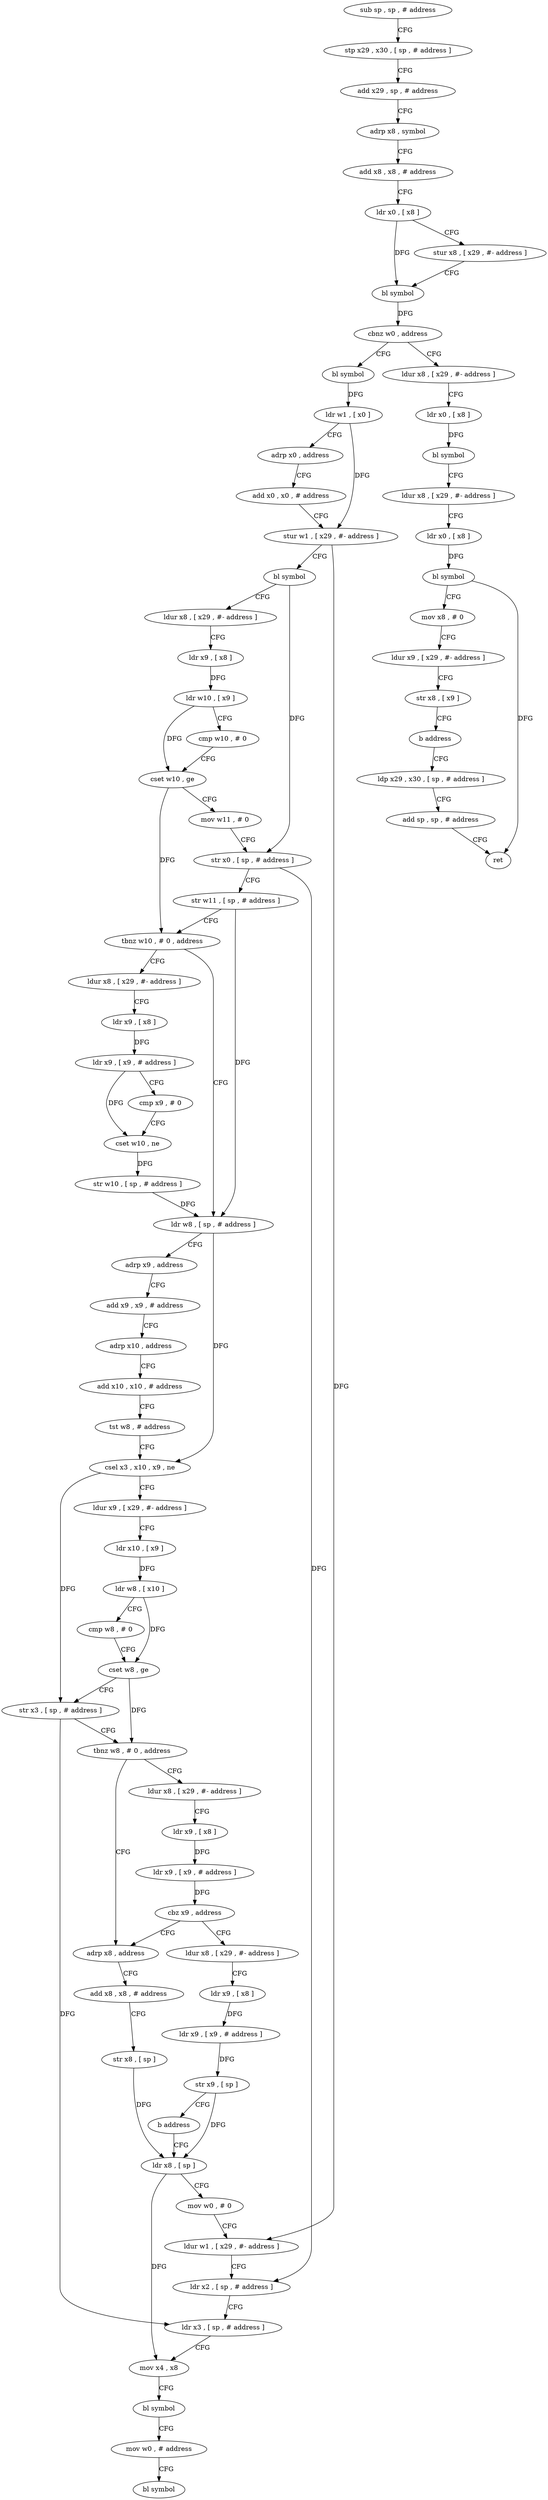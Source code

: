 digraph "func" {
"4246324" [label = "sub sp , sp , # address" ]
"4246328" [label = "stp x29 , x30 , [ sp , # address ]" ]
"4246332" [label = "add x29 , sp , # address" ]
"4246336" [label = "adrp x8 , symbol" ]
"4246340" [label = "add x8 , x8 , # address" ]
"4246344" [label = "ldr x0 , [ x8 ]" ]
"4246348" [label = "stur x8 , [ x29 , #- address ]" ]
"4246352" [label = "bl symbol" ]
"4246356" [label = "cbnz w0 , address" ]
"4246400" [label = "bl symbol" ]
"4246360" [label = "ldur x8 , [ x29 , #- address ]" ]
"4246404" [label = "ldr w1 , [ x0 ]" ]
"4246408" [label = "adrp x0 , address" ]
"4246412" [label = "add x0 , x0 , # address" ]
"4246416" [label = "stur w1 , [ x29 , #- address ]" ]
"4246420" [label = "bl symbol" ]
"4246424" [label = "ldur x8 , [ x29 , #- address ]" ]
"4246428" [label = "ldr x9 , [ x8 ]" ]
"4246432" [label = "ldr w10 , [ x9 ]" ]
"4246436" [label = "cmp w10 , # 0" ]
"4246440" [label = "cset w10 , ge" ]
"4246444" [label = "mov w11 , # 0" ]
"4246448" [label = "str x0 , [ sp , # address ]" ]
"4246452" [label = "str w11 , [ sp , # address ]" ]
"4246456" [label = "tbnz w10 , # 0 , address" ]
"4246484" [label = "ldr w8 , [ sp , # address ]" ]
"4246460" [label = "ldur x8 , [ x29 , #- address ]" ]
"4246364" [label = "ldr x0 , [ x8 ]" ]
"4246368" [label = "bl symbol" ]
"4246372" [label = "ldur x8 , [ x29 , #- address ]" ]
"4246376" [label = "ldr x0 , [ x8 ]" ]
"4246380" [label = "bl symbol" ]
"4246384" [label = "mov x8 , # 0" ]
"4246388" [label = "ldur x9 , [ x29 , #- address ]" ]
"4246392" [label = "str x8 , [ x9 ]" ]
"4246396" [label = "b address" ]
"4246624" [label = "ldp x29 , x30 , [ sp , # address ]" ]
"4246488" [label = "adrp x9 , address" ]
"4246492" [label = "add x9 , x9 , # address" ]
"4246496" [label = "adrp x10 , address" ]
"4246500" [label = "add x10 , x10 , # address" ]
"4246504" [label = "tst w8 , # address" ]
"4246508" [label = "csel x3 , x10 , x9 , ne" ]
"4246512" [label = "ldur x9 , [ x29 , #- address ]" ]
"4246516" [label = "ldr x10 , [ x9 ]" ]
"4246520" [label = "ldr w8 , [ x10 ]" ]
"4246524" [label = "cmp w8 , # 0" ]
"4246528" [label = "cset w8 , ge" ]
"4246532" [label = "str x3 , [ sp , # address ]" ]
"4246536" [label = "tbnz w8 , # 0 , address" ]
"4246576" [label = "adrp x8 , address" ]
"4246540" [label = "ldur x8 , [ x29 , #- address ]" ]
"4246464" [label = "ldr x9 , [ x8 ]" ]
"4246468" [label = "ldr x9 , [ x9 , # address ]" ]
"4246472" [label = "cmp x9 , # 0" ]
"4246476" [label = "cset w10 , ne" ]
"4246480" [label = "str w10 , [ sp , # address ]" ]
"4246628" [label = "add sp , sp , # address" ]
"4246632" [label = "ret" ]
"4246580" [label = "add x8 , x8 , # address" ]
"4246584" [label = "str x8 , [ sp ]" ]
"4246588" [label = "ldr x8 , [ sp ]" ]
"4246544" [label = "ldr x9 , [ x8 ]" ]
"4246548" [label = "ldr x9 , [ x9 , # address ]" ]
"4246552" [label = "cbz x9 , address" ]
"4246556" [label = "ldur x8 , [ x29 , #- address ]" ]
"4246560" [label = "ldr x9 , [ x8 ]" ]
"4246564" [label = "ldr x9 , [ x9 , # address ]" ]
"4246568" [label = "str x9 , [ sp ]" ]
"4246572" [label = "b address" ]
"4246592" [label = "mov w0 , # 0" ]
"4246596" [label = "ldur w1 , [ x29 , #- address ]" ]
"4246600" [label = "ldr x2 , [ sp , # address ]" ]
"4246604" [label = "ldr x3 , [ sp , # address ]" ]
"4246608" [label = "mov x4 , x8" ]
"4246612" [label = "bl symbol" ]
"4246616" [label = "mov w0 , # address" ]
"4246620" [label = "bl symbol" ]
"4246324" -> "4246328" [ label = "CFG" ]
"4246328" -> "4246332" [ label = "CFG" ]
"4246332" -> "4246336" [ label = "CFG" ]
"4246336" -> "4246340" [ label = "CFG" ]
"4246340" -> "4246344" [ label = "CFG" ]
"4246344" -> "4246348" [ label = "CFG" ]
"4246344" -> "4246352" [ label = "DFG" ]
"4246348" -> "4246352" [ label = "CFG" ]
"4246352" -> "4246356" [ label = "DFG" ]
"4246356" -> "4246400" [ label = "CFG" ]
"4246356" -> "4246360" [ label = "CFG" ]
"4246400" -> "4246404" [ label = "DFG" ]
"4246360" -> "4246364" [ label = "CFG" ]
"4246404" -> "4246408" [ label = "CFG" ]
"4246404" -> "4246416" [ label = "DFG" ]
"4246408" -> "4246412" [ label = "CFG" ]
"4246412" -> "4246416" [ label = "CFG" ]
"4246416" -> "4246420" [ label = "CFG" ]
"4246416" -> "4246596" [ label = "DFG" ]
"4246420" -> "4246424" [ label = "CFG" ]
"4246420" -> "4246448" [ label = "DFG" ]
"4246424" -> "4246428" [ label = "CFG" ]
"4246428" -> "4246432" [ label = "DFG" ]
"4246432" -> "4246436" [ label = "CFG" ]
"4246432" -> "4246440" [ label = "DFG" ]
"4246436" -> "4246440" [ label = "CFG" ]
"4246440" -> "4246444" [ label = "CFG" ]
"4246440" -> "4246456" [ label = "DFG" ]
"4246444" -> "4246448" [ label = "CFG" ]
"4246448" -> "4246452" [ label = "CFG" ]
"4246448" -> "4246600" [ label = "DFG" ]
"4246452" -> "4246456" [ label = "CFG" ]
"4246452" -> "4246484" [ label = "DFG" ]
"4246456" -> "4246484" [ label = "CFG" ]
"4246456" -> "4246460" [ label = "CFG" ]
"4246484" -> "4246488" [ label = "CFG" ]
"4246484" -> "4246508" [ label = "DFG" ]
"4246460" -> "4246464" [ label = "CFG" ]
"4246364" -> "4246368" [ label = "DFG" ]
"4246368" -> "4246372" [ label = "CFG" ]
"4246372" -> "4246376" [ label = "CFG" ]
"4246376" -> "4246380" [ label = "DFG" ]
"4246380" -> "4246384" [ label = "CFG" ]
"4246380" -> "4246632" [ label = "DFG" ]
"4246384" -> "4246388" [ label = "CFG" ]
"4246388" -> "4246392" [ label = "CFG" ]
"4246392" -> "4246396" [ label = "CFG" ]
"4246396" -> "4246624" [ label = "CFG" ]
"4246624" -> "4246628" [ label = "CFG" ]
"4246488" -> "4246492" [ label = "CFG" ]
"4246492" -> "4246496" [ label = "CFG" ]
"4246496" -> "4246500" [ label = "CFG" ]
"4246500" -> "4246504" [ label = "CFG" ]
"4246504" -> "4246508" [ label = "CFG" ]
"4246508" -> "4246512" [ label = "CFG" ]
"4246508" -> "4246532" [ label = "DFG" ]
"4246512" -> "4246516" [ label = "CFG" ]
"4246516" -> "4246520" [ label = "DFG" ]
"4246520" -> "4246524" [ label = "CFG" ]
"4246520" -> "4246528" [ label = "DFG" ]
"4246524" -> "4246528" [ label = "CFG" ]
"4246528" -> "4246532" [ label = "CFG" ]
"4246528" -> "4246536" [ label = "DFG" ]
"4246532" -> "4246536" [ label = "CFG" ]
"4246532" -> "4246604" [ label = "DFG" ]
"4246536" -> "4246576" [ label = "CFG" ]
"4246536" -> "4246540" [ label = "CFG" ]
"4246576" -> "4246580" [ label = "CFG" ]
"4246540" -> "4246544" [ label = "CFG" ]
"4246464" -> "4246468" [ label = "DFG" ]
"4246468" -> "4246472" [ label = "CFG" ]
"4246468" -> "4246476" [ label = "DFG" ]
"4246472" -> "4246476" [ label = "CFG" ]
"4246476" -> "4246480" [ label = "DFG" ]
"4246480" -> "4246484" [ label = "DFG" ]
"4246628" -> "4246632" [ label = "CFG" ]
"4246580" -> "4246584" [ label = "CFG" ]
"4246584" -> "4246588" [ label = "DFG" ]
"4246588" -> "4246592" [ label = "CFG" ]
"4246588" -> "4246608" [ label = "DFG" ]
"4246544" -> "4246548" [ label = "DFG" ]
"4246548" -> "4246552" [ label = "DFG" ]
"4246552" -> "4246576" [ label = "CFG" ]
"4246552" -> "4246556" [ label = "CFG" ]
"4246556" -> "4246560" [ label = "CFG" ]
"4246560" -> "4246564" [ label = "DFG" ]
"4246564" -> "4246568" [ label = "DFG" ]
"4246568" -> "4246572" [ label = "CFG" ]
"4246568" -> "4246588" [ label = "DFG" ]
"4246572" -> "4246588" [ label = "CFG" ]
"4246592" -> "4246596" [ label = "CFG" ]
"4246596" -> "4246600" [ label = "CFG" ]
"4246600" -> "4246604" [ label = "CFG" ]
"4246604" -> "4246608" [ label = "CFG" ]
"4246608" -> "4246612" [ label = "CFG" ]
"4246612" -> "4246616" [ label = "CFG" ]
"4246616" -> "4246620" [ label = "CFG" ]
}
